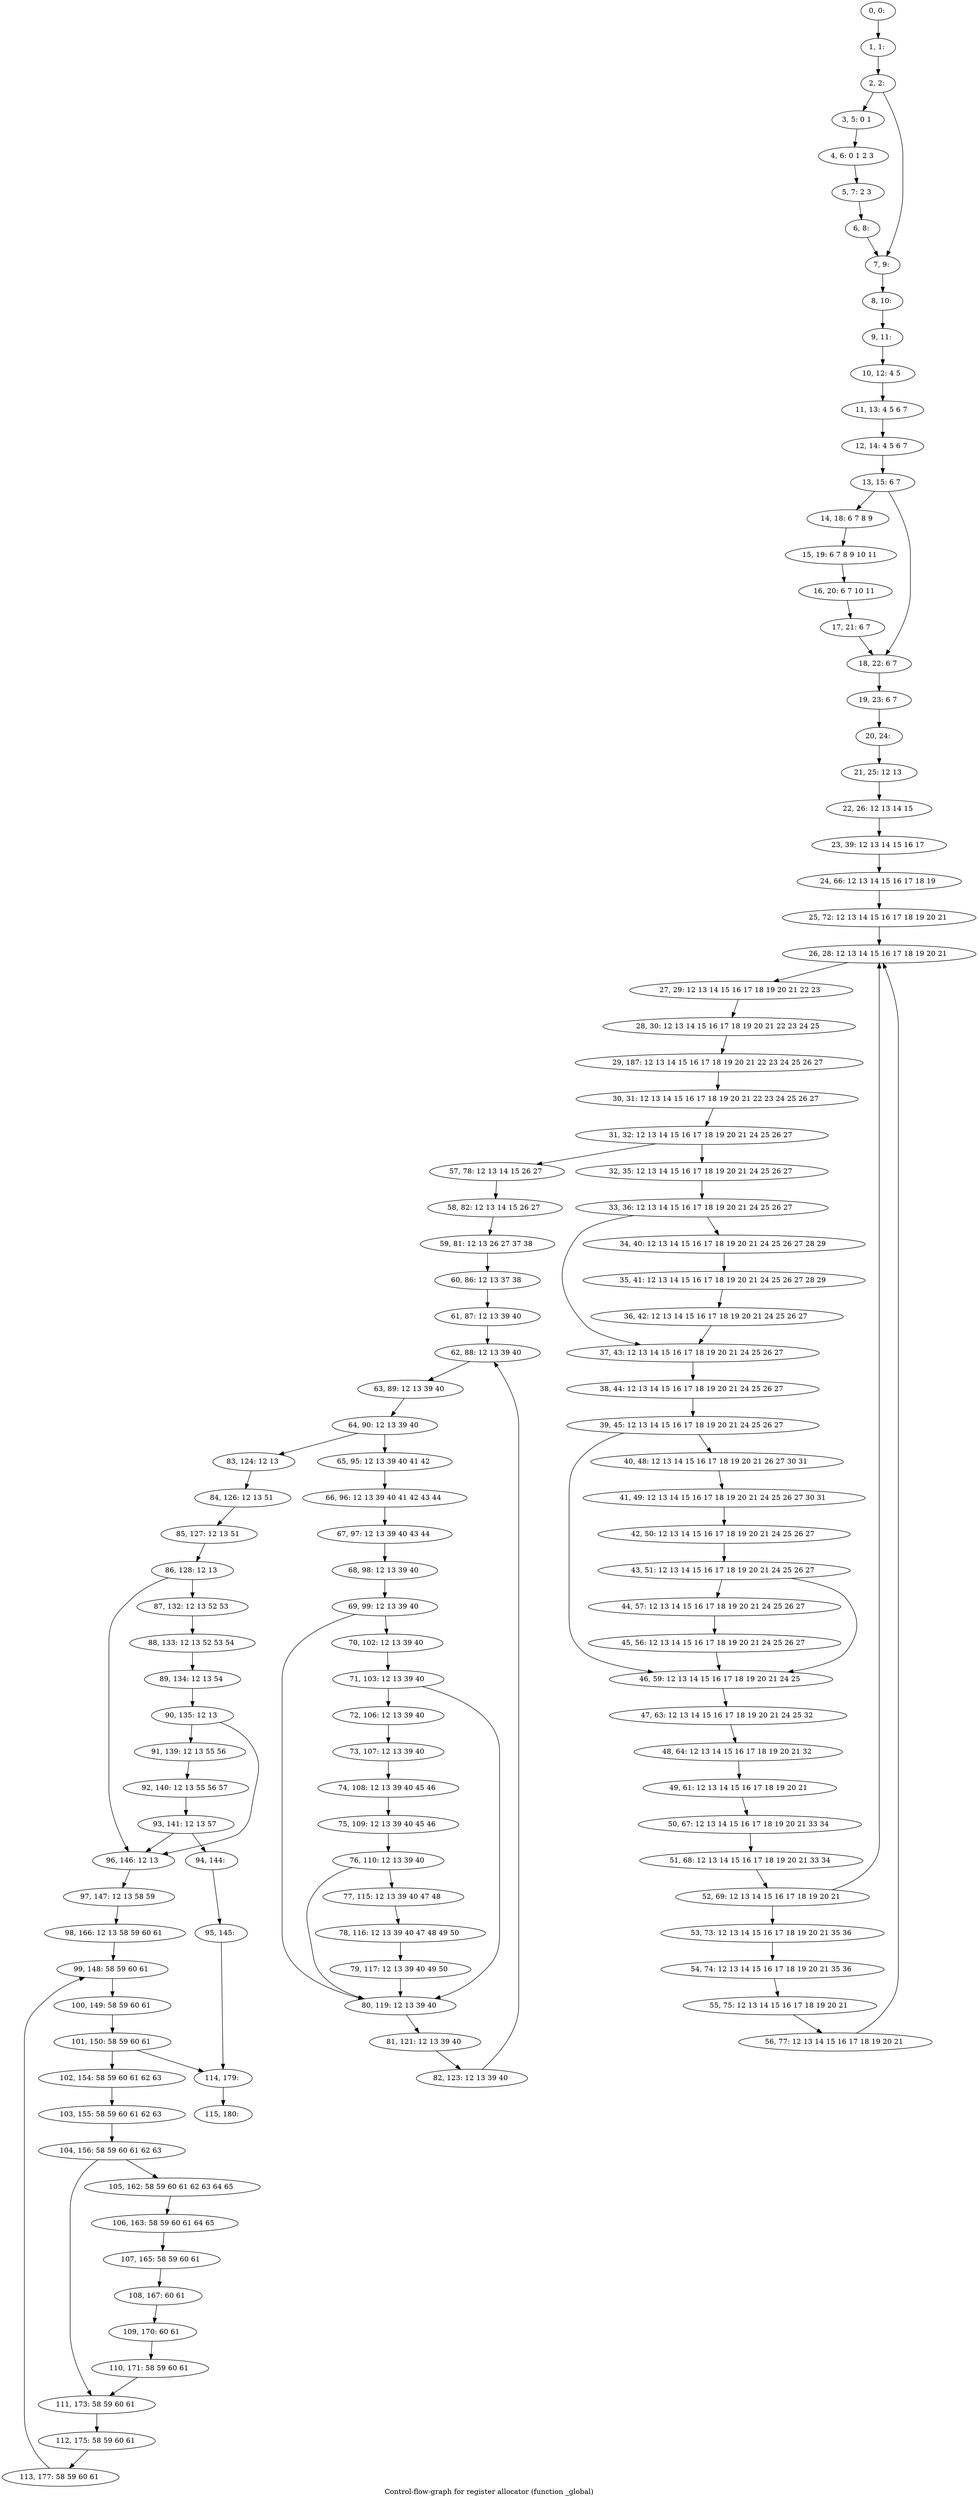 digraph G {
graph [label="Control-flow-graph for register allocator (function _global)"]
0[label="0, 0: "];
1[label="1, 1: "];
2[label="2, 2: "];
3[label="3, 5: 0 1 "];
4[label="4, 6: 0 1 2 3 "];
5[label="5, 7: 2 3 "];
6[label="6, 8: "];
7[label="7, 9: "];
8[label="8, 10: "];
9[label="9, 11: "];
10[label="10, 12: 4 5 "];
11[label="11, 13: 4 5 6 7 "];
12[label="12, 14: 4 5 6 7 "];
13[label="13, 15: 6 7 "];
14[label="14, 18: 6 7 8 9 "];
15[label="15, 19: 6 7 8 9 10 11 "];
16[label="16, 20: 6 7 10 11 "];
17[label="17, 21: 6 7 "];
18[label="18, 22: 6 7 "];
19[label="19, 23: 6 7 "];
20[label="20, 24: "];
21[label="21, 25: 12 13 "];
22[label="22, 26: 12 13 14 15 "];
23[label="23, 39: 12 13 14 15 16 17 "];
24[label="24, 66: 12 13 14 15 16 17 18 19 "];
25[label="25, 72: 12 13 14 15 16 17 18 19 20 21 "];
26[label="26, 28: 12 13 14 15 16 17 18 19 20 21 "];
27[label="27, 29: 12 13 14 15 16 17 18 19 20 21 22 23 "];
28[label="28, 30: 12 13 14 15 16 17 18 19 20 21 22 23 24 25 "];
29[label="29, 187: 12 13 14 15 16 17 18 19 20 21 22 23 24 25 26 27 "];
30[label="30, 31: 12 13 14 15 16 17 18 19 20 21 22 23 24 25 26 27 "];
31[label="31, 32: 12 13 14 15 16 17 18 19 20 21 24 25 26 27 "];
32[label="32, 35: 12 13 14 15 16 17 18 19 20 21 24 25 26 27 "];
33[label="33, 36: 12 13 14 15 16 17 18 19 20 21 24 25 26 27 "];
34[label="34, 40: 12 13 14 15 16 17 18 19 20 21 24 25 26 27 28 29 "];
35[label="35, 41: 12 13 14 15 16 17 18 19 20 21 24 25 26 27 28 29 "];
36[label="36, 42: 12 13 14 15 16 17 18 19 20 21 24 25 26 27 "];
37[label="37, 43: 12 13 14 15 16 17 18 19 20 21 24 25 26 27 "];
38[label="38, 44: 12 13 14 15 16 17 18 19 20 21 24 25 26 27 "];
39[label="39, 45: 12 13 14 15 16 17 18 19 20 21 24 25 26 27 "];
40[label="40, 48: 12 13 14 15 16 17 18 19 20 21 26 27 30 31 "];
41[label="41, 49: 12 13 14 15 16 17 18 19 20 21 24 25 26 27 30 31 "];
42[label="42, 50: 12 13 14 15 16 17 18 19 20 21 24 25 26 27 "];
43[label="43, 51: 12 13 14 15 16 17 18 19 20 21 24 25 26 27 "];
44[label="44, 57: 12 13 14 15 16 17 18 19 20 21 24 25 26 27 "];
45[label="45, 56: 12 13 14 15 16 17 18 19 20 21 24 25 26 27 "];
46[label="46, 59: 12 13 14 15 16 17 18 19 20 21 24 25 "];
47[label="47, 63: 12 13 14 15 16 17 18 19 20 21 24 25 32 "];
48[label="48, 64: 12 13 14 15 16 17 18 19 20 21 32 "];
49[label="49, 61: 12 13 14 15 16 17 18 19 20 21 "];
50[label="50, 67: 12 13 14 15 16 17 18 19 20 21 33 34 "];
51[label="51, 68: 12 13 14 15 16 17 18 19 20 21 33 34 "];
52[label="52, 69: 12 13 14 15 16 17 18 19 20 21 "];
53[label="53, 73: 12 13 14 15 16 17 18 19 20 21 35 36 "];
54[label="54, 74: 12 13 14 15 16 17 18 19 20 21 35 36 "];
55[label="55, 75: 12 13 14 15 16 17 18 19 20 21 "];
56[label="56, 77: 12 13 14 15 16 17 18 19 20 21 "];
57[label="57, 78: 12 13 14 15 26 27 "];
58[label="58, 82: 12 13 14 15 26 27 "];
59[label="59, 81: 12 13 26 27 37 38 "];
60[label="60, 86: 12 13 37 38 "];
61[label="61, 87: 12 13 39 40 "];
62[label="62, 88: 12 13 39 40 "];
63[label="63, 89: 12 13 39 40 "];
64[label="64, 90: 12 13 39 40 "];
65[label="65, 95: 12 13 39 40 41 42 "];
66[label="66, 96: 12 13 39 40 41 42 43 44 "];
67[label="67, 97: 12 13 39 40 43 44 "];
68[label="68, 98: 12 13 39 40 "];
69[label="69, 99: 12 13 39 40 "];
70[label="70, 102: 12 13 39 40 "];
71[label="71, 103: 12 13 39 40 "];
72[label="72, 106: 12 13 39 40 "];
73[label="73, 107: 12 13 39 40 "];
74[label="74, 108: 12 13 39 40 45 46 "];
75[label="75, 109: 12 13 39 40 45 46 "];
76[label="76, 110: 12 13 39 40 "];
77[label="77, 115: 12 13 39 40 47 48 "];
78[label="78, 116: 12 13 39 40 47 48 49 50 "];
79[label="79, 117: 12 13 39 40 49 50 "];
80[label="80, 119: 12 13 39 40 "];
81[label="81, 121: 12 13 39 40 "];
82[label="82, 123: 12 13 39 40 "];
83[label="83, 124: 12 13 "];
84[label="84, 126: 12 13 51 "];
85[label="85, 127: 12 13 51 "];
86[label="86, 128: 12 13 "];
87[label="87, 132: 12 13 52 53 "];
88[label="88, 133: 12 13 52 53 54 "];
89[label="89, 134: 12 13 54 "];
90[label="90, 135: 12 13 "];
91[label="91, 139: 12 13 55 56 "];
92[label="92, 140: 12 13 55 56 57 "];
93[label="93, 141: 12 13 57 "];
94[label="94, 144: "];
95[label="95, 145: "];
96[label="96, 146: 12 13 "];
97[label="97, 147: 12 13 58 59 "];
98[label="98, 166: 12 13 58 59 60 61 "];
99[label="99, 148: 58 59 60 61 "];
100[label="100, 149: 58 59 60 61 "];
101[label="101, 150: 58 59 60 61 "];
102[label="102, 154: 58 59 60 61 62 63 "];
103[label="103, 155: 58 59 60 61 62 63 "];
104[label="104, 156: 58 59 60 61 62 63 "];
105[label="105, 162: 58 59 60 61 62 63 64 65 "];
106[label="106, 163: 58 59 60 61 64 65 "];
107[label="107, 165: 58 59 60 61 "];
108[label="108, 167: 60 61 "];
109[label="109, 170: 60 61 "];
110[label="110, 171: 58 59 60 61 "];
111[label="111, 173: 58 59 60 61 "];
112[label="112, 175: 58 59 60 61 "];
113[label="113, 177: 58 59 60 61 "];
114[label="114, 179: "];
115[label="115, 180: "];
0->1 ;
1->2 ;
2->3 ;
2->7 ;
3->4 ;
4->5 ;
5->6 ;
6->7 ;
7->8 ;
8->9 ;
9->10 ;
10->11 ;
11->12 ;
12->13 ;
13->14 ;
13->18 ;
14->15 ;
15->16 ;
16->17 ;
17->18 ;
18->19 ;
19->20 ;
20->21 ;
21->22 ;
22->23 ;
23->24 ;
24->25 ;
25->26 ;
26->27 ;
27->28 ;
28->29 ;
29->30 ;
30->31 ;
31->32 ;
31->57 ;
32->33 ;
33->34 ;
33->37 ;
34->35 ;
35->36 ;
36->37 ;
37->38 ;
38->39 ;
39->40 ;
39->46 ;
40->41 ;
41->42 ;
42->43 ;
43->44 ;
43->46 ;
44->45 ;
45->46 ;
46->47 ;
47->48 ;
48->49 ;
49->50 ;
50->51 ;
51->52 ;
52->53 ;
52->26 ;
53->54 ;
54->55 ;
55->56 ;
56->26 ;
57->58 ;
58->59 ;
59->60 ;
60->61 ;
61->62 ;
62->63 ;
63->64 ;
64->65 ;
64->83 ;
65->66 ;
66->67 ;
67->68 ;
68->69 ;
69->70 ;
69->80 ;
70->71 ;
71->72 ;
71->80 ;
72->73 ;
73->74 ;
74->75 ;
75->76 ;
76->77 ;
76->80 ;
77->78 ;
78->79 ;
79->80 ;
80->81 ;
81->82 ;
82->62 ;
83->84 ;
84->85 ;
85->86 ;
86->87 ;
86->96 ;
87->88 ;
88->89 ;
89->90 ;
90->91 ;
90->96 ;
91->92 ;
92->93 ;
93->94 ;
93->96 ;
94->95 ;
95->114 ;
96->97 ;
97->98 ;
98->99 ;
99->100 ;
100->101 ;
101->102 ;
101->114 ;
102->103 ;
103->104 ;
104->105 ;
104->111 ;
105->106 ;
106->107 ;
107->108 ;
108->109 ;
109->110 ;
110->111 ;
111->112 ;
112->113 ;
113->99 ;
114->115 ;
}
